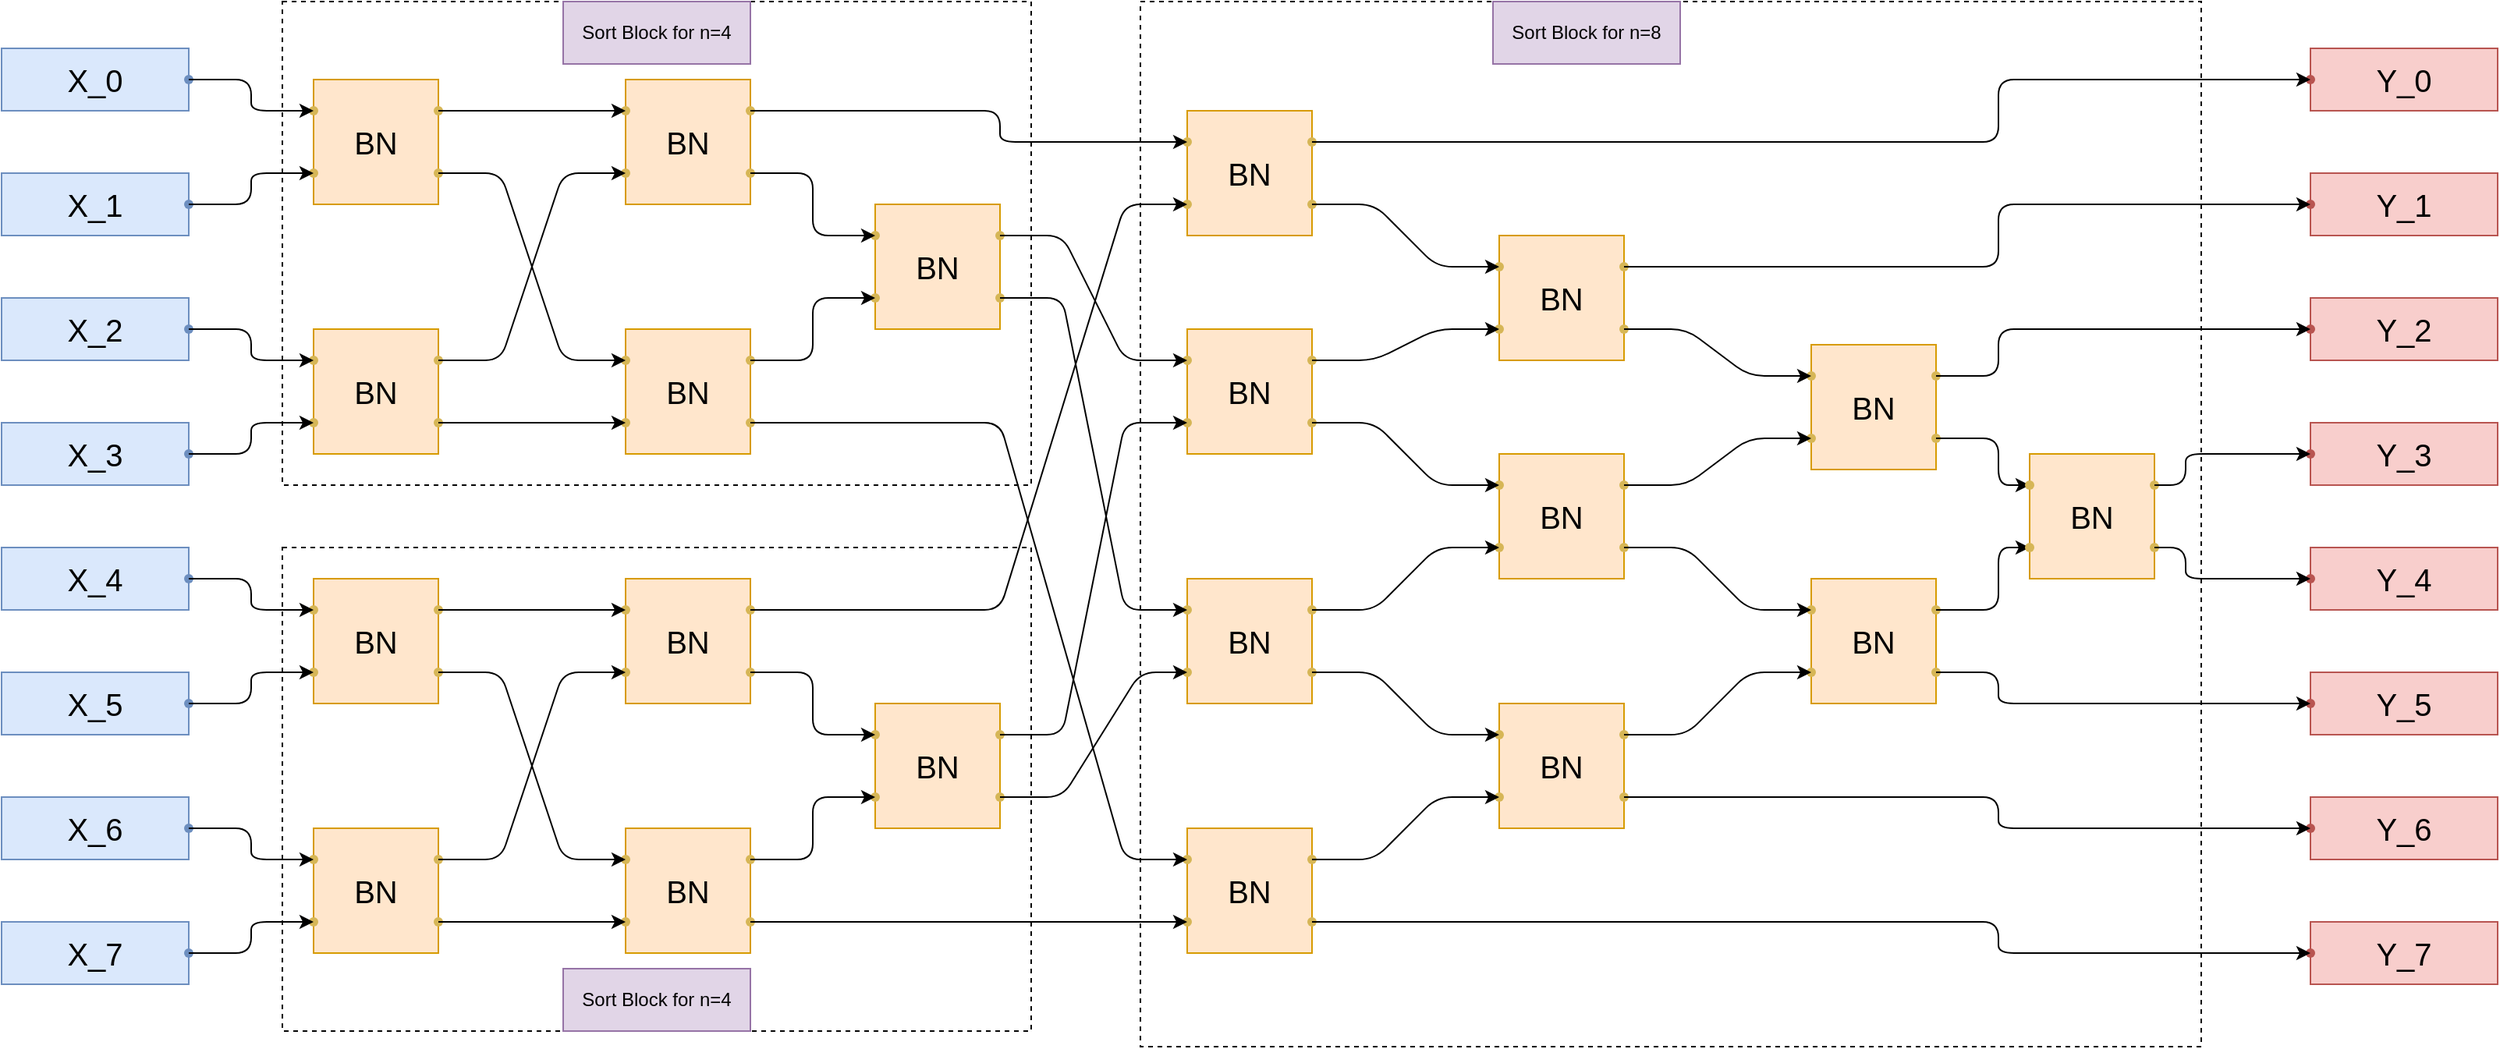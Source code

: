 <mxfile>
    <diagram id="CRfchKrHQma1XfHpWbwd" name="Page-1">
        <mxGraphModel dx="1284" dy="329" grid="1" gridSize="10" guides="1" tooltips="1" connect="1" arrows="1" fold="1" page="1" pageScale="1" pageWidth="850" pageHeight="1100" math="0" shadow="0">
            <root>
                <mxCell id="0"/>
                <mxCell id="1" parent="0"/>
                <mxCell id="258" value="" style="whiteSpace=wrap;html=1;dashed=1;" parent="1" vertex="1">
                    <mxGeometry x="140" y="400" width="480" height="310" as="geometry"/>
                </mxCell>
                <mxCell id="259" value="Sort Block for n=4" style="whiteSpace=wrap;html=1;fillColor=#e1d5e7;strokeColor=#9673a6;" parent="1" vertex="1">
                    <mxGeometry x="320" y="670" width="120" height="40" as="geometry"/>
                </mxCell>
                <mxCell id="254" value="" style="whiteSpace=wrap;html=1;dashed=1;" parent="1" vertex="1">
                    <mxGeometry x="690" y="50" width="680" height="670" as="geometry"/>
                </mxCell>
                <mxCell id="29" value="" style="group" parent="1" vertex="1" connectable="0">
                    <mxGeometry x="-40" y="80" width="130" height="40" as="geometry"/>
                </mxCell>
                <mxCell id="27" value="&lt;font style=&quot;font-size: 20px;&quot;&gt;X_0&lt;/font&gt;" style="whiteSpace=wrap;html=1;fillColor=#dae8fc;strokeColor=#6c8ebf;" parent="29" vertex="1">
                    <mxGeometry width="120" height="40" as="geometry"/>
                </mxCell>
                <mxCell id="28" value="" style="shape=waypoint;sketch=0;size=6;pointerEvents=1;points=[];fillColor=#dae8fc;resizable=0;rotatable=0;perimeter=centerPerimeter;snapToPoint=1;strokeColor=#6c8ebf;container=1;" parent="29" vertex="1">
                    <mxGeometry x="110" y="10" width="20" height="20" as="geometry"/>
                </mxCell>
                <mxCell id="256" value="" style="whiteSpace=wrap;html=1;dashed=1;" parent="1" vertex="1">
                    <mxGeometry x="140" y="50" width="480" height="310" as="geometry"/>
                </mxCell>
                <mxCell id="7" value="" style="group" parent="1" vertex="1" connectable="0">
                    <mxGeometry x="150" y="100" width="100" height="80" as="geometry"/>
                </mxCell>
                <mxCell id="2" value="&lt;font style=&quot;font-size: 20px;&quot;&gt;BN&lt;/font&gt;" style="whiteSpace=wrap;html=1;fillColor=#ffe6cc;strokeColor=#d79b00;" parent="7" vertex="1">
                    <mxGeometry x="10" width="80" height="80" as="geometry"/>
                </mxCell>
                <mxCell id="3" value="" style="shape=waypoint;sketch=0;size=6;pointerEvents=1;points=[];fillColor=#fff2cc;resizable=0;rotatable=0;perimeter=centerPerimeter;snapToPoint=1;strokeColor=#d6b656;" parent="7" vertex="1">
                    <mxGeometry y="10" width="20" height="20" as="geometry"/>
                </mxCell>
                <mxCell id="4" value="" style="shape=waypoint;sketch=0;size=6;pointerEvents=1;points=[];fillColor=#fff2cc;resizable=0;rotatable=0;perimeter=centerPerimeter;snapToPoint=1;strokeColor=#d6b656;" parent="7" vertex="1">
                    <mxGeometry y="50" width="20" height="20" as="geometry"/>
                </mxCell>
                <mxCell id="5" value="" style="shape=waypoint;sketch=0;size=6;pointerEvents=1;points=[];fillColor=#fff2cc;resizable=0;rotatable=0;perimeter=centerPerimeter;snapToPoint=1;strokeColor=#d6b656;" parent="7" vertex="1">
                    <mxGeometry x="80" y="50" width="20" height="20" as="geometry"/>
                </mxCell>
                <mxCell id="6" value="" style="shape=waypoint;sketch=0;size=6;pointerEvents=1;points=[];fillColor=#fff2cc;resizable=0;rotatable=0;perimeter=centerPerimeter;snapToPoint=1;strokeColor=#d6b656;" parent="7" vertex="1">
                    <mxGeometry x="80" y="10" width="20" height="20" as="geometry"/>
                </mxCell>
                <mxCell id="9" value="" style="group" parent="1" vertex="1" connectable="0">
                    <mxGeometry x="150" y="260" width="100" height="80" as="geometry"/>
                </mxCell>
                <mxCell id="10" value="&lt;font style=&quot;font-size: 20px;&quot;&gt;BN&lt;/font&gt;" style="whiteSpace=wrap;html=1;fillColor=#ffe6cc;strokeColor=#d79b00;" parent="9" vertex="1">
                    <mxGeometry x="10" width="80" height="80" as="geometry"/>
                </mxCell>
                <mxCell id="11" value="" style="shape=waypoint;sketch=0;size=6;pointerEvents=1;points=[];fillColor=#fff2cc;resizable=0;rotatable=0;perimeter=centerPerimeter;snapToPoint=1;strokeColor=#d6b656;" parent="9" vertex="1">
                    <mxGeometry y="10" width="20" height="20" as="geometry"/>
                </mxCell>
                <mxCell id="12" value="" style="shape=waypoint;sketch=0;size=6;pointerEvents=1;points=[];fillColor=#fff2cc;resizable=0;rotatable=0;perimeter=centerPerimeter;snapToPoint=1;strokeColor=#d6b656;" parent="9" vertex="1">
                    <mxGeometry y="50" width="20" height="20" as="geometry"/>
                </mxCell>
                <mxCell id="13" value="" style="shape=waypoint;sketch=0;size=6;pointerEvents=1;points=[];fillColor=#fff2cc;resizable=0;rotatable=0;perimeter=centerPerimeter;snapToPoint=1;strokeColor=#d6b656;" parent="9" vertex="1">
                    <mxGeometry x="80" y="50" width="20" height="20" as="geometry"/>
                </mxCell>
                <mxCell id="14" value="" style="shape=waypoint;sketch=0;size=6;pointerEvents=1;points=[];fillColor=#fff2cc;resizable=0;rotatable=0;perimeter=centerPerimeter;snapToPoint=1;strokeColor=#d6b656;" parent="9" vertex="1">
                    <mxGeometry x="80" y="10" width="20" height="20" as="geometry"/>
                </mxCell>
                <mxCell id="30" value="" style="group" parent="1" vertex="1" connectable="0">
                    <mxGeometry x="-40" y="160" width="130" height="40" as="geometry"/>
                </mxCell>
                <mxCell id="31" value="&lt;font style=&quot;font-size: 20px;&quot;&gt;X_1&lt;/font&gt;" style="whiteSpace=wrap;html=1;fillColor=#dae8fc;strokeColor=#6c8ebf;" parent="30" vertex="1">
                    <mxGeometry width="120" height="40" as="geometry"/>
                </mxCell>
                <mxCell id="32" value="" style="shape=waypoint;sketch=0;size=6;pointerEvents=1;points=[];fillColor=#dae8fc;resizable=0;rotatable=0;perimeter=centerPerimeter;snapToPoint=1;strokeColor=#6c8ebf;container=1;" parent="30" vertex="1">
                    <mxGeometry x="110" y="10" width="20" height="20" as="geometry"/>
                </mxCell>
                <mxCell id="33" value="" style="group" parent="1" vertex="1" connectable="0">
                    <mxGeometry x="-40" y="240" width="130" height="40" as="geometry"/>
                </mxCell>
                <mxCell id="34" value="&lt;font style=&quot;font-size: 20px;&quot;&gt;X_2&lt;/font&gt;" style="whiteSpace=wrap;html=1;fillColor=#dae8fc;strokeColor=#6c8ebf;" parent="33" vertex="1">
                    <mxGeometry width="120" height="40" as="geometry"/>
                </mxCell>
                <mxCell id="35" value="" style="shape=waypoint;sketch=0;size=6;pointerEvents=1;points=[];fillColor=#dae8fc;resizable=0;rotatable=0;perimeter=centerPerimeter;snapToPoint=1;strokeColor=#6c8ebf;container=1;" parent="33" vertex="1">
                    <mxGeometry x="110" y="10" width="20" height="20" as="geometry"/>
                </mxCell>
                <mxCell id="36" value="" style="group" parent="1" vertex="1" connectable="0">
                    <mxGeometry x="-40" y="320" width="130" height="40" as="geometry"/>
                </mxCell>
                <mxCell id="37" value="&lt;font style=&quot;font-size: 20px;&quot;&gt;X_3&lt;/font&gt;" style="whiteSpace=wrap;html=1;fillColor=#dae8fc;strokeColor=#6c8ebf;" parent="36" vertex="1">
                    <mxGeometry width="120" height="40" as="geometry"/>
                </mxCell>
                <mxCell id="38" value="" style="shape=waypoint;sketch=0;size=6;pointerEvents=1;points=[];fillColor=#dae8fc;resizable=0;rotatable=0;perimeter=centerPerimeter;snapToPoint=1;strokeColor=#6c8ebf;container=1;" parent="36" vertex="1">
                    <mxGeometry x="110" y="10" width="20" height="20" as="geometry"/>
                </mxCell>
                <mxCell id="57" value="" style="edgeStyle=none;html=1;" parent="1" source="35" target="11" edge="1">
                    <mxGeometry relative="1" as="geometry">
                        <Array as="points">
                            <mxPoint x="120" y="260"/>
                            <mxPoint x="120" y="280"/>
                        </Array>
                    </mxGeometry>
                </mxCell>
                <mxCell id="58" value="" style="edgeStyle=none;html=1;" parent="1" source="38" target="12" edge="1">
                    <mxGeometry relative="1" as="geometry">
                        <Array as="points">
                            <mxPoint x="120" y="340"/>
                            <mxPoint x="120" y="320"/>
                        </Array>
                    </mxGeometry>
                </mxCell>
                <mxCell id="59" value="" style="edgeStyle=none;html=1;" parent="1" source="32" target="4" edge="1">
                    <mxGeometry relative="1" as="geometry">
                        <Array as="points">
                            <mxPoint x="120" y="180"/>
                            <mxPoint x="120" y="160"/>
                        </Array>
                    </mxGeometry>
                </mxCell>
                <mxCell id="60" value="" style="edgeStyle=none;html=1;" parent="1" source="28" target="3" edge="1">
                    <mxGeometry relative="1" as="geometry">
                        <Array as="points">
                            <mxPoint x="120" y="100"/>
                            <mxPoint x="120" y="120"/>
                        </Array>
                    </mxGeometry>
                </mxCell>
                <mxCell id="61" value="" style="group" parent="1" vertex="1" connectable="0">
                    <mxGeometry x="350" y="100" width="100" height="80" as="geometry"/>
                </mxCell>
                <mxCell id="62" value="&lt;font style=&quot;font-size: 20px;&quot;&gt;BN&lt;/font&gt;" style="whiteSpace=wrap;html=1;fillColor=#ffe6cc;strokeColor=#d79b00;" parent="61" vertex="1">
                    <mxGeometry x="10" width="80" height="80" as="geometry"/>
                </mxCell>
                <mxCell id="63" value="" style="shape=waypoint;sketch=0;size=6;pointerEvents=1;points=[];fillColor=#fff2cc;resizable=0;rotatable=0;perimeter=centerPerimeter;snapToPoint=1;strokeColor=#d6b656;" parent="61" vertex="1">
                    <mxGeometry y="10" width="20" height="20" as="geometry"/>
                </mxCell>
                <mxCell id="64" value="" style="shape=waypoint;sketch=0;size=6;pointerEvents=1;points=[];fillColor=#fff2cc;resizable=0;rotatable=0;perimeter=centerPerimeter;snapToPoint=1;strokeColor=#d6b656;" parent="61" vertex="1">
                    <mxGeometry y="50" width="20" height="20" as="geometry"/>
                </mxCell>
                <mxCell id="65" value="" style="shape=waypoint;sketch=0;size=6;pointerEvents=1;points=[];fillColor=#fff2cc;resizable=0;rotatable=0;perimeter=centerPerimeter;snapToPoint=1;strokeColor=#d6b656;" parent="61" vertex="1">
                    <mxGeometry x="80" y="50" width="20" height="20" as="geometry"/>
                </mxCell>
                <mxCell id="66" value="" style="shape=waypoint;sketch=0;size=6;pointerEvents=1;points=[];fillColor=#fff2cc;resizable=0;rotatable=0;perimeter=centerPerimeter;snapToPoint=1;strokeColor=#d6b656;" parent="61" vertex="1">
                    <mxGeometry x="80" y="10" width="20" height="20" as="geometry"/>
                </mxCell>
                <mxCell id="67" value="" style="group" parent="1" vertex="1" connectable="0">
                    <mxGeometry x="350" y="260" width="100" height="80" as="geometry"/>
                </mxCell>
                <mxCell id="68" value="&lt;font style=&quot;font-size: 20px;&quot;&gt;BN&lt;/font&gt;" style="whiteSpace=wrap;html=1;fillColor=#ffe6cc;strokeColor=#d79b00;" parent="67" vertex="1">
                    <mxGeometry x="10" width="80" height="80" as="geometry"/>
                </mxCell>
                <mxCell id="69" value="" style="shape=waypoint;sketch=0;size=6;pointerEvents=1;points=[];fillColor=#fff2cc;resizable=0;rotatable=0;perimeter=centerPerimeter;snapToPoint=1;strokeColor=#d6b656;" parent="67" vertex="1">
                    <mxGeometry y="10" width="20" height="20" as="geometry"/>
                </mxCell>
                <mxCell id="70" value="" style="shape=waypoint;sketch=0;size=6;pointerEvents=1;points=[];fillColor=#fff2cc;resizable=0;rotatable=0;perimeter=centerPerimeter;snapToPoint=1;strokeColor=#d6b656;" parent="67" vertex="1">
                    <mxGeometry y="50" width="20" height="20" as="geometry"/>
                </mxCell>
                <mxCell id="71" value="" style="shape=waypoint;sketch=0;size=6;pointerEvents=1;points=[];fillColor=#fff2cc;resizable=0;rotatable=0;perimeter=centerPerimeter;snapToPoint=1;strokeColor=#d6b656;" parent="67" vertex="1">
                    <mxGeometry x="80" y="50" width="20" height="20" as="geometry"/>
                </mxCell>
                <mxCell id="72" value="" style="shape=waypoint;sketch=0;size=6;pointerEvents=1;points=[];fillColor=#fff2cc;resizable=0;rotatable=0;perimeter=centerPerimeter;snapToPoint=1;strokeColor=#d6b656;" parent="67" vertex="1">
                    <mxGeometry x="80" y="10" width="20" height="20" as="geometry"/>
                </mxCell>
                <mxCell id="73" value="" style="edgeStyle=none;html=1;entryX=0.193;entryY=0.536;entryDx=0;entryDy=0;entryPerimeter=0;" parent="1" source="6" target="63" edge="1">
                    <mxGeometry relative="1" as="geometry"/>
                </mxCell>
                <mxCell id="74" value="" style="edgeStyle=none;html=1;entryX=0.364;entryY=0.307;entryDx=0;entryDy=0;entryPerimeter=0;" parent="1" source="5" target="69" edge="1">
                    <mxGeometry relative="1" as="geometry">
                        <Array as="points">
                            <mxPoint x="280" y="160"/>
                            <mxPoint x="320" y="280"/>
                        </Array>
                    </mxGeometry>
                </mxCell>
                <mxCell id="75" value="" style="edgeStyle=none;html=1;entryX=0.021;entryY=0.221;entryDx=0;entryDy=0;entryPerimeter=0;" parent="1" source="14" target="64" edge="1">
                    <mxGeometry relative="1" as="geometry">
                        <Array as="points">
                            <mxPoint x="280" y="280"/>
                            <mxPoint x="320" y="160"/>
                        </Array>
                    </mxGeometry>
                </mxCell>
                <mxCell id="76" value="" style="edgeStyle=none;html=1;" parent="1" source="13" target="70" edge="1">
                    <mxGeometry relative="1" as="geometry"/>
                </mxCell>
                <mxCell id="77" value="" style="group" parent="1" vertex="1" connectable="0">
                    <mxGeometry x="510" y="180" width="100" height="80" as="geometry"/>
                </mxCell>
                <mxCell id="78" value="&lt;font style=&quot;font-size: 20px;&quot;&gt;BN&lt;/font&gt;" style="whiteSpace=wrap;html=1;fillColor=#ffe6cc;strokeColor=#d79b00;" parent="77" vertex="1">
                    <mxGeometry x="10" width="80" height="80" as="geometry"/>
                </mxCell>
                <mxCell id="79" value="" style="shape=waypoint;sketch=0;size=6;pointerEvents=1;points=[];fillColor=#fff2cc;resizable=0;rotatable=0;perimeter=centerPerimeter;snapToPoint=1;strokeColor=#d6b656;" parent="77" vertex="1">
                    <mxGeometry y="10" width="20" height="20" as="geometry"/>
                </mxCell>
                <mxCell id="80" value="" style="shape=waypoint;sketch=0;size=6;pointerEvents=1;points=[];fillColor=#fff2cc;resizable=0;rotatable=0;perimeter=centerPerimeter;snapToPoint=1;strokeColor=#d6b656;" parent="77" vertex="1">
                    <mxGeometry y="50" width="20" height="20" as="geometry"/>
                </mxCell>
                <mxCell id="81" value="" style="shape=waypoint;sketch=0;size=6;pointerEvents=1;points=[];fillColor=#fff2cc;resizable=0;rotatable=0;perimeter=centerPerimeter;snapToPoint=1;strokeColor=#d6b656;" parent="77" vertex="1">
                    <mxGeometry x="80" y="50" width="20" height="20" as="geometry"/>
                </mxCell>
                <mxCell id="82" value="" style="shape=waypoint;sketch=0;size=6;pointerEvents=1;points=[];fillColor=#fff2cc;resizable=0;rotatable=0;perimeter=centerPerimeter;snapToPoint=1;strokeColor=#d6b656;" parent="77" vertex="1">
                    <mxGeometry x="80" y="10" width="20" height="20" as="geometry"/>
                </mxCell>
                <mxCell id="83" value="" style="edgeStyle=none;html=1;" parent="1" source="65" target="79" edge="1">
                    <mxGeometry relative="1" as="geometry">
                        <Array as="points">
                            <mxPoint x="480" y="160"/>
                            <mxPoint x="480" y="200"/>
                        </Array>
                    </mxGeometry>
                </mxCell>
                <mxCell id="84" value="" style="edgeStyle=none;html=1;" parent="1" source="72" target="80" edge="1">
                    <mxGeometry relative="1" as="geometry">
                        <Array as="points">
                            <mxPoint x="480" y="280"/>
                            <mxPoint x="480" y="240"/>
                        </Array>
                    </mxGeometry>
                </mxCell>
                <mxCell id="85" value="" style="group" parent="1" vertex="1" connectable="0">
                    <mxGeometry x="150" y="420" width="100" height="80" as="geometry"/>
                </mxCell>
                <mxCell id="86" value="&lt;font style=&quot;font-size: 20px;&quot;&gt;BN&lt;/font&gt;" style="whiteSpace=wrap;html=1;fillColor=#ffe6cc;strokeColor=#d79b00;" parent="85" vertex="1">
                    <mxGeometry x="10" width="80" height="80" as="geometry"/>
                </mxCell>
                <mxCell id="87" value="" style="shape=waypoint;sketch=0;size=6;pointerEvents=1;points=[];fillColor=#fff2cc;resizable=0;rotatable=0;perimeter=centerPerimeter;snapToPoint=1;strokeColor=#d6b656;" parent="85" vertex="1">
                    <mxGeometry y="10" width="20" height="20" as="geometry"/>
                </mxCell>
                <mxCell id="88" value="" style="shape=waypoint;sketch=0;size=6;pointerEvents=1;points=[];fillColor=#fff2cc;resizable=0;rotatable=0;perimeter=centerPerimeter;snapToPoint=1;strokeColor=#d6b656;" parent="85" vertex="1">
                    <mxGeometry y="50" width="20" height="20" as="geometry"/>
                </mxCell>
                <mxCell id="89" value="" style="shape=waypoint;sketch=0;size=6;pointerEvents=1;points=[];fillColor=#fff2cc;resizable=0;rotatable=0;perimeter=centerPerimeter;snapToPoint=1;strokeColor=#d6b656;" parent="85" vertex="1">
                    <mxGeometry x="80" y="50" width="20" height="20" as="geometry"/>
                </mxCell>
                <mxCell id="90" value="" style="shape=waypoint;sketch=0;size=6;pointerEvents=1;points=[];fillColor=#fff2cc;resizable=0;rotatable=0;perimeter=centerPerimeter;snapToPoint=1;strokeColor=#d6b656;" parent="85" vertex="1">
                    <mxGeometry x="80" y="10" width="20" height="20" as="geometry"/>
                </mxCell>
                <mxCell id="91" value="" style="group" parent="1" vertex="1" connectable="0">
                    <mxGeometry x="150" y="580" width="100" height="80" as="geometry"/>
                </mxCell>
                <mxCell id="92" value="&lt;font style=&quot;font-size: 20px;&quot;&gt;BN&lt;/font&gt;" style="whiteSpace=wrap;html=1;fillColor=#ffe6cc;strokeColor=#d79b00;" parent="91" vertex="1">
                    <mxGeometry x="10" width="80" height="80" as="geometry"/>
                </mxCell>
                <mxCell id="93" value="" style="shape=waypoint;sketch=0;size=6;pointerEvents=1;points=[];fillColor=#fff2cc;resizable=0;rotatable=0;perimeter=centerPerimeter;snapToPoint=1;strokeColor=#d6b656;" parent="91" vertex="1">
                    <mxGeometry y="10" width="20" height="20" as="geometry"/>
                </mxCell>
                <mxCell id="94" value="" style="shape=waypoint;sketch=0;size=6;pointerEvents=1;points=[];fillColor=#fff2cc;resizable=0;rotatable=0;perimeter=centerPerimeter;snapToPoint=1;strokeColor=#d6b656;" parent="91" vertex="1">
                    <mxGeometry y="50" width="20" height="20" as="geometry"/>
                </mxCell>
                <mxCell id="95" value="" style="shape=waypoint;sketch=0;size=6;pointerEvents=1;points=[];fillColor=#fff2cc;resizable=0;rotatable=0;perimeter=centerPerimeter;snapToPoint=1;strokeColor=#d6b656;" parent="91" vertex="1">
                    <mxGeometry x="80" y="50" width="20" height="20" as="geometry"/>
                </mxCell>
                <mxCell id="96" value="" style="shape=waypoint;sketch=0;size=6;pointerEvents=1;points=[];fillColor=#fff2cc;resizable=0;rotatable=0;perimeter=centerPerimeter;snapToPoint=1;strokeColor=#d6b656;" parent="91" vertex="1">
                    <mxGeometry x="80" y="10" width="20" height="20" as="geometry"/>
                </mxCell>
                <mxCell id="97" value="" style="group" parent="1" vertex="1" connectable="0">
                    <mxGeometry x="-40" y="400" width="130" height="40" as="geometry"/>
                </mxCell>
                <mxCell id="98" value="&lt;font style=&quot;font-size: 20px;&quot;&gt;X_4&lt;/font&gt;" style="whiteSpace=wrap;html=1;fillColor=#dae8fc;strokeColor=#6c8ebf;" parent="97" vertex="1">
                    <mxGeometry width="120" height="40" as="geometry"/>
                </mxCell>
                <mxCell id="99" value="" style="shape=waypoint;sketch=0;size=6;pointerEvents=1;points=[];fillColor=#dae8fc;resizable=0;rotatable=0;perimeter=centerPerimeter;snapToPoint=1;strokeColor=#6c8ebf;container=1;" parent="97" vertex="1">
                    <mxGeometry x="110" y="10" width="20" height="20" as="geometry"/>
                </mxCell>
                <mxCell id="100" value="" style="group" parent="1" vertex="1" connectable="0">
                    <mxGeometry x="-40" y="480" width="130" height="40" as="geometry"/>
                </mxCell>
                <mxCell id="101" value="&lt;font style=&quot;font-size: 20px;&quot;&gt;X_5&lt;/font&gt;" style="whiteSpace=wrap;html=1;fillColor=#dae8fc;strokeColor=#6c8ebf;" parent="100" vertex="1">
                    <mxGeometry width="120" height="40" as="geometry"/>
                </mxCell>
                <mxCell id="102" value="" style="shape=waypoint;sketch=0;size=6;pointerEvents=1;points=[];fillColor=#dae8fc;resizable=0;rotatable=0;perimeter=centerPerimeter;snapToPoint=1;strokeColor=#6c8ebf;container=1;" parent="100" vertex="1">
                    <mxGeometry x="110" y="10" width="20" height="20" as="geometry"/>
                </mxCell>
                <mxCell id="103" value="" style="group" parent="1" vertex="1" connectable="0">
                    <mxGeometry x="-40" y="560" width="130" height="40" as="geometry"/>
                </mxCell>
                <mxCell id="104" value="&lt;font style=&quot;font-size: 20px;&quot;&gt;X_6&lt;/font&gt;" style="whiteSpace=wrap;html=1;fillColor=#dae8fc;strokeColor=#6c8ebf;" parent="103" vertex="1">
                    <mxGeometry width="120" height="40" as="geometry"/>
                </mxCell>
                <mxCell id="105" value="" style="shape=waypoint;sketch=0;size=6;pointerEvents=1;points=[];fillColor=#dae8fc;resizable=0;rotatable=0;perimeter=centerPerimeter;snapToPoint=1;strokeColor=#6c8ebf;container=1;" parent="103" vertex="1">
                    <mxGeometry x="110" y="10" width="20" height="20" as="geometry"/>
                </mxCell>
                <mxCell id="106" value="" style="group" parent="1" vertex="1" connectable="0">
                    <mxGeometry x="-40" y="640" width="130" height="40" as="geometry"/>
                </mxCell>
                <mxCell id="107" value="&lt;font style=&quot;font-size: 20px;&quot;&gt;X_7&lt;/font&gt;" style="whiteSpace=wrap;html=1;fillColor=#dae8fc;strokeColor=#6c8ebf;" parent="106" vertex="1">
                    <mxGeometry width="120" height="40" as="geometry"/>
                </mxCell>
                <mxCell id="108" value="" style="shape=waypoint;sketch=0;size=6;pointerEvents=1;points=[];fillColor=#dae8fc;resizable=0;rotatable=0;perimeter=centerPerimeter;snapToPoint=1;strokeColor=#6c8ebf;container=1;" parent="106" vertex="1">
                    <mxGeometry x="110" y="10" width="20" height="20" as="geometry"/>
                </mxCell>
                <mxCell id="109" value="" style="edgeStyle=none;html=1;" parent="1" source="105" target="93" edge="1">
                    <mxGeometry relative="1" as="geometry">
                        <Array as="points">
                            <mxPoint x="120" y="580"/>
                            <mxPoint x="120" y="600"/>
                        </Array>
                    </mxGeometry>
                </mxCell>
                <mxCell id="110" value="" style="edgeStyle=none;html=1;" parent="1" source="108" target="94" edge="1">
                    <mxGeometry relative="1" as="geometry">
                        <Array as="points">
                            <mxPoint x="120" y="660"/>
                            <mxPoint x="120" y="640"/>
                        </Array>
                    </mxGeometry>
                </mxCell>
                <mxCell id="111" value="" style="edgeStyle=none;html=1;" parent="1" source="102" target="88" edge="1">
                    <mxGeometry relative="1" as="geometry">
                        <Array as="points">
                            <mxPoint x="120" y="500"/>
                            <mxPoint x="120" y="480"/>
                        </Array>
                    </mxGeometry>
                </mxCell>
                <mxCell id="112" value="" style="edgeStyle=none;html=1;" parent="1" source="99" target="87" edge="1">
                    <mxGeometry relative="1" as="geometry">
                        <Array as="points">
                            <mxPoint x="120" y="420"/>
                            <mxPoint x="120" y="440"/>
                        </Array>
                    </mxGeometry>
                </mxCell>
                <mxCell id="113" value="" style="group" parent="1" vertex="1" connectable="0">
                    <mxGeometry x="350" y="420" width="100" height="80" as="geometry"/>
                </mxCell>
                <mxCell id="114" value="&lt;font style=&quot;font-size: 20px;&quot;&gt;BN&lt;/font&gt;" style="whiteSpace=wrap;html=1;fillColor=#ffe6cc;strokeColor=#d79b00;" parent="113" vertex="1">
                    <mxGeometry x="10" width="80" height="80" as="geometry"/>
                </mxCell>
                <mxCell id="115" value="" style="shape=waypoint;sketch=0;size=6;pointerEvents=1;points=[];fillColor=#fff2cc;resizable=0;rotatable=0;perimeter=centerPerimeter;snapToPoint=1;strokeColor=#d6b656;" parent="113" vertex="1">
                    <mxGeometry y="10" width="20" height="20" as="geometry"/>
                </mxCell>
                <mxCell id="116" value="" style="shape=waypoint;sketch=0;size=6;pointerEvents=1;points=[];fillColor=#fff2cc;resizable=0;rotatable=0;perimeter=centerPerimeter;snapToPoint=1;strokeColor=#d6b656;" parent="113" vertex="1">
                    <mxGeometry y="50" width="20" height="20" as="geometry"/>
                </mxCell>
                <mxCell id="117" value="" style="shape=waypoint;sketch=0;size=6;pointerEvents=1;points=[];fillColor=#fff2cc;resizable=0;rotatable=0;perimeter=centerPerimeter;snapToPoint=1;strokeColor=#d6b656;" parent="113" vertex="1">
                    <mxGeometry x="80" y="50" width="20" height="20" as="geometry"/>
                </mxCell>
                <mxCell id="118" value="" style="shape=waypoint;sketch=0;size=6;pointerEvents=1;points=[];fillColor=#fff2cc;resizable=0;rotatable=0;perimeter=centerPerimeter;snapToPoint=1;strokeColor=#d6b656;" parent="113" vertex="1">
                    <mxGeometry x="80" y="10" width="20" height="20" as="geometry"/>
                </mxCell>
                <mxCell id="119" value="" style="group" parent="1" vertex="1" connectable="0">
                    <mxGeometry x="350" y="580" width="100" height="80" as="geometry"/>
                </mxCell>
                <mxCell id="120" value="&lt;font style=&quot;font-size: 20px;&quot;&gt;BN&lt;/font&gt;" style="whiteSpace=wrap;html=1;fillColor=#ffe6cc;strokeColor=#d79b00;" parent="119" vertex="1">
                    <mxGeometry x="10" width="80" height="80" as="geometry"/>
                </mxCell>
                <mxCell id="121" value="" style="shape=waypoint;sketch=0;size=6;pointerEvents=1;points=[];fillColor=#fff2cc;resizable=0;rotatable=0;perimeter=centerPerimeter;snapToPoint=1;strokeColor=#d6b656;" parent="119" vertex="1">
                    <mxGeometry y="10" width="20" height="20" as="geometry"/>
                </mxCell>
                <mxCell id="122" value="" style="shape=waypoint;sketch=0;size=6;pointerEvents=1;points=[];fillColor=#fff2cc;resizable=0;rotatable=0;perimeter=centerPerimeter;snapToPoint=1;strokeColor=#d6b656;" parent="119" vertex="1">
                    <mxGeometry y="50" width="20" height="20" as="geometry"/>
                </mxCell>
                <mxCell id="123" value="" style="shape=waypoint;sketch=0;size=6;pointerEvents=1;points=[];fillColor=#fff2cc;resizable=0;rotatable=0;perimeter=centerPerimeter;snapToPoint=1;strokeColor=#d6b656;" parent="119" vertex="1">
                    <mxGeometry x="80" y="50" width="20" height="20" as="geometry"/>
                </mxCell>
                <mxCell id="124" value="" style="shape=waypoint;sketch=0;size=6;pointerEvents=1;points=[];fillColor=#fff2cc;resizable=0;rotatable=0;perimeter=centerPerimeter;snapToPoint=1;strokeColor=#d6b656;" parent="119" vertex="1">
                    <mxGeometry x="80" y="10" width="20" height="20" as="geometry"/>
                </mxCell>
                <mxCell id="125" value="" style="edgeStyle=none;html=1;entryX=0.193;entryY=0.536;entryDx=0;entryDy=0;entryPerimeter=0;" parent="1" source="90" target="115" edge="1">
                    <mxGeometry relative="1" as="geometry"/>
                </mxCell>
                <mxCell id="126" value="" style="edgeStyle=none;html=1;entryX=0.364;entryY=0.307;entryDx=0;entryDy=0;entryPerimeter=0;" parent="1" source="89" target="121" edge="1">
                    <mxGeometry relative="1" as="geometry">
                        <Array as="points">
                            <mxPoint x="280" y="480"/>
                            <mxPoint x="320" y="600"/>
                        </Array>
                    </mxGeometry>
                </mxCell>
                <mxCell id="127" value="" style="edgeStyle=none;html=1;entryX=0.021;entryY=0.221;entryDx=0;entryDy=0;entryPerimeter=0;" parent="1" source="96" target="116" edge="1">
                    <mxGeometry relative="1" as="geometry">
                        <Array as="points">
                            <mxPoint x="280" y="600"/>
                            <mxPoint x="320" y="480"/>
                        </Array>
                    </mxGeometry>
                </mxCell>
                <mxCell id="128" value="" style="edgeStyle=none;html=1;" parent="1" source="95" target="122" edge="1">
                    <mxGeometry relative="1" as="geometry"/>
                </mxCell>
                <mxCell id="129" value="" style="group" parent="1" vertex="1" connectable="0">
                    <mxGeometry x="510" y="500" width="100" height="80" as="geometry"/>
                </mxCell>
                <mxCell id="130" value="&lt;font style=&quot;font-size: 20px;&quot;&gt;BN&lt;/font&gt;" style="whiteSpace=wrap;html=1;fillColor=#ffe6cc;strokeColor=#d79b00;" parent="129" vertex="1">
                    <mxGeometry x="10" width="80" height="80" as="geometry"/>
                </mxCell>
                <mxCell id="131" value="" style="shape=waypoint;sketch=0;size=6;pointerEvents=1;points=[];fillColor=#fff2cc;resizable=0;rotatable=0;perimeter=centerPerimeter;snapToPoint=1;strokeColor=#d6b656;" parent="129" vertex="1">
                    <mxGeometry y="10" width="20" height="20" as="geometry"/>
                </mxCell>
                <mxCell id="132" value="" style="shape=waypoint;sketch=0;size=6;pointerEvents=1;points=[];fillColor=#fff2cc;resizable=0;rotatable=0;perimeter=centerPerimeter;snapToPoint=1;strokeColor=#d6b656;" parent="129" vertex="1">
                    <mxGeometry y="50" width="20" height="20" as="geometry"/>
                </mxCell>
                <mxCell id="133" value="" style="shape=waypoint;sketch=0;size=6;pointerEvents=1;points=[];fillColor=#fff2cc;resizable=0;rotatable=0;perimeter=centerPerimeter;snapToPoint=1;strokeColor=#d6b656;" parent="129" vertex="1">
                    <mxGeometry x="80" y="50" width="20" height="20" as="geometry"/>
                </mxCell>
                <mxCell id="134" value="" style="shape=waypoint;sketch=0;size=6;pointerEvents=1;points=[];fillColor=#fff2cc;resizable=0;rotatable=0;perimeter=centerPerimeter;snapToPoint=1;strokeColor=#d6b656;" parent="129" vertex="1">
                    <mxGeometry x="80" y="10" width="20" height="20" as="geometry"/>
                </mxCell>
                <mxCell id="135" value="" style="edgeStyle=none;html=1;" parent="1" source="117" target="131" edge="1">
                    <mxGeometry relative="1" as="geometry">
                        <Array as="points">
                            <mxPoint x="480" y="480"/>
                            <mxPoint x="480" y="520"/>
                        </Array>
                    </mxGeometry>
                </mxCell>
                <mxCell id="136" value="" style="edgeStyle=none;html=1;" parent="1" source="124" target="132" edge="1">
                    <mxGeometry relative="1" as="geometry">
                        <Array as="points">
                            <mxPoint x="480" y="600"/>
                            <mxPoint x="480" y="560"/>
                        </Array>
                    </mxGeometry>
                </mxCell>
                <mxCell id="138" value="" style="group" parent="1" vertex="1" connectable="0">
                    <mxGeometry x="710" y="120" width="100" height="80" as="geometry"/>
                </mxCell>
                <mxCell id="139" value="&lt;font style=&quot;font-size: 20px;&quot;&gt;BN&lt;/font&gt;" style="whiteSpace=wrap;html=1;fillColor=#ffe6cc;strokeColor=#d79b00;" parent="138" vertex="1">
                    <mxGeometry x="10" width="80" height="80" as="geometry"/>
                </mxCell>
                <mxCell id="140" value="" style="shape=waypoint;sketch=0;size=6;pointerEvents=1;points=[];fillColor=#fff2cc;resizable=0;rotatable=0;perimeter=centerPerimeter;snapToPoint=1;strokeColor=#d6b656;" parent="138" vertex="1">
                    <mxGeometry y="10" width="20" height="20" as="geometry"/>
                </mxCell>
                <mxCell id="141" value="" style="shape=waypoint;sketch=0;size=6;pointerEvents=1;points=[];fillColor=#fff2cc;resizable=0;rotatable=0;perimeter=centerPerimeter;snapToPoint=1;strokeColor=#d6b656;" parent="138" vertex="1">
                    <mxGeometry y="50" width="20" height="20" as="geometry"/>
                </mxCell>
                <mxCell id="142" value="" style="shape=waypoint;sketch=0;size=6;pointerEvents=1;points=[];fillColor=#fff2cc;resizable=0;rotatable=0;perimeter=centerPerimeter;snapToPoint=1;strokeColor=#d6b656;" parent="138" vertex="1">
                    <mxGeometry x="80" y="50" width="20" height="20" as="geometry"/>
                </mxCell>
                <mxCell id="143" value="" style="shape=waypoint;sketch=0;size=6;pointerEvents=1;points=[];fillColor=#fff2cc;resizable=0;rotatable=0;perimeter=centerPerimeter;snapToPoint=1;strokeColor=#d6b656;" parent="138" vertex="1">
                    <mxGeometry x="80" y="10" width="20" height="20" as="geometry"/>
                </mxCell>
                <mxCell id="144" value="" style="group" parent="1" vertex="1" connectable="0">
                    <mxGeometry x="710" y="260" width="100" height="80" as="geometry"/>
                </mxCell>
                <mxCell id="145" value="&lt;font style=&quot;font-size: 20px;&quot;&gt;BN&lt;/font&gt;" style="whiteSpace=wrap;html=1;fillColor=#ffe6cc;strokeColor=#d79b00;" parent="144" vertex="1">
                    <mxGeometry x="10" width="80" height="80" as="geometry"/>
                </mxCell>
                <mxCell id="146" value="" style="shape=waypoint;sketch=0;size=6;pointerEvents=1;points=[];fillColor=#fff2cc;resizable=0;rotatable=0;perimeter=centerPerimeter;snapToPoint=1;strokeColor=#d6b656;" parent="144" vertex="1">
                    <mxGeometry y="10" width="20" height="20" as="geometry"/>
                </mxCell>
                <mxCell id="147" value="" style="shape=waypoint;sketch=0;size=6;pointerEvents=1;points=[];fillColor=#fff2cc;resizable=0;rotatable=0;perimeter=centerPerimeter;snapToPoint=1;strokeColor=#d6b656;" parent="144" vertex="1">
                    <mxGeometry y="50" width="20" height="20" as="geometry"/>
                </mxCell>
                <mxCell id="148" value="" style="shape=waypoint;sketch=0;size=6;pointerEvents=1;points=[];fillColor=#fff2cc;resizable=0;rotatable=0;perimeter=centerPerimeter;snapToPoint=1;strokeColor=#d6b656;" parent="144" vertex="1">
                    <mxGeometry x="80" y="50" width="20" height="20" as="geometry"/>
                </mxCell>
                <mxCell id="149" value="" style="shape=waypoint;sketch=0;size=6;pointerEvents=1;points=[];fillColor=#fff2cc;resizable=0;rotatable=0;perimeter=centerPerimeter;snapToPoint=1;strokeColor=#d6b656;" parent="144" vertex="1">
                    <mxGeometry x="80" y="10" width="20" height="20" as="geometry"/>
                </mxCell>
                <mxCell id="150" value="" style="group" parent="1" vertex="1" connectable="0">
                    <mxGeometry x="710" y="420" width="100" height="80" as="geometry"/>
                </mxCell>
                <mxCell id="151" value="&lt;font style=&quot;font-size: 20px;&quot;&gt;BN&lt;/font&gt;" style="whiteSpace=wrap;html=1;fillColor=#ffe6cc;strokeColor=#d79b00;" parent="150" vertex="1">
                    <mxGeometry x="10" width="80" height="80" as="geometry"/>
                </mxCell>
                <mxCell id="152" value="" style="shape=waypoint;sketch=0;size=6;pointerEvents=1;points=[];fillColor=#fff2cc;resizable=0;rotatable=0;perimeter=centerPerimeter;snapToPoint=1;strokeColor=#d6b656;" parent="150" vertex="1">
                    <mxGeometry y="10" width="20" height="20" as="geometry"/>
                </mxCell>
                <mxCell id="153" value="" style="shape=waypoint;sketch=0;size=6;pointerEvents=1;points=[];fillColor=#fff2cc;resizable=0;rotatable=0;perimeter=centerPerimeter;snapToPoint=1;strokeColor=#d6b656;" parent="150" vertex="1">
                    <mxGeometry y="50" width="20" height="20" as="geometry"/>
                </mxCell>
                <mxCell id="154" value="" style="shape=waypoint;sketch=0;size=6;pointerEvents=1;points=[];fillColor=#fff2cc;resizable=0;rotatable=0;perimeter=centerPerimeter;snapToPoint=1;strokeColor=#d6b656;" parent="150" vertex="1">
                    <mxGeometry x="80" y="50" width="20" height="20" as="geometry"/>
                </mxCell>
                <mxCell id="155" value="" style="shape=waypoint;sketch=0;size=6;pointerEvents=1;points=[];fillColor=#fff2cc;resizable=0;rotatable=0;perimeter=centerPerimeter;snapToPoint=1;strokeColor=#d6b656;" parent="150" vertex="1">
                    <mxGeometry x="80" y="10" width="20" height="20" as="geometry"/>
                </mxCell>
                <mxCell id="156" value="" style="group" parent="1" vertex="1" connectable="0">
                    <mxGeometry x="710" y="580" width="100" height="80" as="geometry"/>
                </mxCell>
                <mxCell id="157" value="&lt;font style=&quot;font-size: 20px;&quot;&gt;BN&lt;/font&gt;" style="whiteSpace=wrap;html=1;fillColor=#ffe6cc;strokeColor=#d79b00;" parent="156" vertex="1">
                    <mxGeometry x="10" width="80" height="80" as="geometry"/>
                </mxCell>
                <mxCell id="158" value="" style="shape=waypoint;sketch=0;size=6;pointerEvents=1;points=[];fillColor=#fff2cc;resizable=0;rotatable=0;perimeter=centerPerimeter;snapToPoint=1;strokeColor=#d6b656;" parent="156" vertex="1">
                    <mxGeometry y="10" width="20" height="20" as="geometry"/>
                </mxCell>
                <mxCell id="159" value="" style="shape=waypoint;sketch=0;size=6;pointerEvents=1;points=[];fillColor=#fff2cc;resizable=0;rotatable=0;perimeter=centerPerimeter;snapToPoint=1;strokeColor=#d6b656;" parent="156" vertex="1">
                    <mxGeometry y="50" width="20" height="20" as="geometry"/>
                </mxCell>
                <mxCell id="160" value="" style="shape=waypoint;sketch=0;size=6;pointerEvents=1;points=[];fillColor=#fff2cc;resizable=0;rotatable=0;perimeter=centerPerimeter;snapToPoint=1;strokeColor=#d6b656;" parent="156" vertex="1">
                    <mxGeometry x="80" y="50" width="20" height="20" as="geometry"/>
                </mxCell>
                <mxCell id="161" value="" style="shape=waypoint;sketch=0;size=6;pointerEvents=1;points=[];fillColor=#fff2cc;resizable=0;rotatable=0;perimeter=centerPerimeter;snapToPoint=1;strokeColor=#d6b656;" parent="156" vertex="1">
                    <mxGeometry x="80" y="10" width="20" height="20" as="geometry"/>
                </mxCell>
                <mxCell id="163" value="" style="edgeStyle=none;html=1;" parent="1" source="123" target="159" edge="1">
                    <mxGeometry relative="1" as="geometry"/>
                </mxCell>
                <mxCell id="164" value="" style="edgeStyle=none;html=1;entryX=0.107;entryY=0.536;entryDx=0;entryDy=0;entryPerimeter=0;" parent="1" source="133" target="153" edge="1">
                    <mxGeometry relative="1" as="geometry">
                        <Array as="points">
                            <mxPoint x="640" y="560"/>
                            <mxPoint x="690" y="480"/>
                        </Array>
                    </mxGeometry>
                </mxCell>
                <mxCell id="166" value="" style="edgeStyle=none;html=1;entryX=0.042;entryY=0.258;entryDx=0;entryDy=0;entryPerimeter=0;" parent="1" source="71" target="158" edge="1">
                    <mxGeometry relative="1" as="geometry">
                        <mxPoint x="540" y="320" as="targetPoint"/>
                        <Array as="points">
                            <mxPoint x="600" y="320"/>
                            <mxPoint x="680" y="600"/>
                        </Array>
                    </mxGeometry>
                </mxCell>
                <mxCell id="167" value="" style="edgeStyle=none;html=1;entryX=0.333;entryY=0.633;entryDx=0;entryDy=0;entryPerimeter=0;" parent="1" source="134" target="147" edge="1">
                    <mxGeometry relative="1" as="geometry">
                        <mxPoint x="700" y="350" as="targetPoint"/>
                        <Array as="points">
                            <mxPoint x="640" y="520"/>
                            <mxPoint x="680" y="320"/>
                        </Array>
                    </mxGeometry>
                </mxCell>
                <mxCell id="169" value="" style="edgeStyle=none;html=1;entryX=0.208;entryY=0.3;entryDx=0;entryDy=0;entryPerimeter=0;" parent="1" source="118" target="141" edge="1">
                    <mxGeometry relative="1" as="geometry">
                        <mxPoint x="540" y="440" as="targetPoint"/>
                        <Array as="points">
                            <mxPoint x="600" y="440"/>
                            <mxPoint x="680" y="180"/>
                        </Array>
                    </mxGeometry>
                </mxCell>
                <mxCell id="171" value="" style="edgeStyle=none;html=1;entryX=0.292;entryY=0.383;entryDx=0;entryDy=0;entryPerimeter=0;" parent="1" source="66" target="140" edge="1">
                    <mxGeometry relative="1" as="geometry">
                        <mxPoint x="540" y="120" as="targetPoint"/>
                        <Array as="points">
                            <mxPoint x="600" y="120"/>
                            <mxPoint x="600" y="140"/>
                        </Array>
                    </mxGeometry>
                </mxCell>
                <mxCell id="172" value="" style="edgeStyle=none;html=1;entryX=0.375;entryY=0.217;entryDx=0;entryDy=0;entryPerimeter=0;" parent="1" source="82" target="146" edge="1">
                    <mxGeometry relative="1" as="geometry">
                        <Array as="points">
                            <mxPoint x="640" y="200"/>
                            <mxPoint x="680" y="280"/>
                        </Array>
                    </mxGeometry>
                </mxCell>
                <mxCell id="173" value="" style="edgeStyle=none;html=1;entryX=0;entryY=0.383;entryDx=0;entryDy=0;entryPerimeter=0;" parent="1" source="81" target="152" edge="1">
                    <mxGeometry relative="1" as="geometry">
                        <Array as="points">
                            <mxPoint x="640" y="240"/>
                            <mxPoint x="680" y="440"/>
                        </Array>
                    </mxGeometry>
                </mxCell>
                <mxCell id="174" value="" style="group" parent="1" vertex="1" connectable="0">
                    <mxGeometry x="910" y="200" width="100" height="80" as="geometry"/>
                </mxCell>
                <mxCell id="175" value="&lt;font style=&quot;font-size: 20px;&quot;&gt;BN&lt;/font&gt;" style="whiteSpace=wrap;html=1;fillColor=#ffe6cc;strokeColor=#d79b00;" parent="174" vertex="1">
                    <mxGeometry x="10" width="80" height="80" as="geometry"/>
                </mxCell>
                <mxCell id="176" value="" style="shape=waypoint;sketch=0;size=6;pointerEvents=1;points=[];fillColor=#fff2cc;resizable=0;rotatable=0;perimeter=centerPerimeter;snapToPoint=1;strokeColor=#d6b656;" parent="174" vertex="1">
                    <mxGeometry y="10" width="20" height="20" as="geometry"/>
                </mxCell>
                <mxCell id="177" value="" style="shape=waypoint;sketch=0;size=6;pointerEvents=1;points=[];fillColor=#fff2cc;resizable=0;rotatable=0;perimeter=centerPerimeter;snapToPoint=1;strokeColor=#d6b656;" parent="174" vertex="1">
                    <mxGeometry y="50" width="20" height="20" as="geometry"/>
                </mxCell>
                <mxCell id="178" value="" style="shape=waypoint;sketch=0;size=6;pointerEvents=1;points=[];fillColor=#fff2cc;resizable=0;rotatable=0;perimeter=centerPerimeter;snapToPoint=1;strokeColor=#d6b656;" parent="174" vertex="1">
                    <mxGeometry x="80" y="50" width="20" height="20" as="geometry"/>
                </mxCell>
                <mxCell id="179" value="" style="shape=waypoint;sketch=0;size=6;pointerEvents=1;points=[];fillColor=#fff2cc;resizable=0;rotatable=0;perimeter=centerPerimeter;snapToPoint=1;strokeColor=#d6b656;" parent="174" vertex="1">
                    <mxGeometry x="80" y="10" width="20" height="20" as="geometry"/>
                </mxCell>
                <mxCell id="180" value="" style="group" parent="1" vertex="1" connectable="0">
                    <mxGeometry x="910" y="340" width="100" height="80" as="geometry"/>
                </mxCell>
                <mxCell id="181" value="&lt;font style=&quot;font-size: 20px;&quot;&gt;BN&lt;/font&gt;" style="whiteSpace=wrap;html=1;fillColor=#ffe6cc;strokeColor=#d79b00;" parent="180" vertex="1">
                    <mxGeometry x="10" width="80" height="80" as="geometry"/>
                </mxCell>
                <mxCell id="182" value="" style="shape=waypoint;sketch=0;size=6;pointerEvents=1;points=[];fillColor=#fff2cc;resizable=0;rotatable=0;perimeter=centerPerimeter;snapToPoint=1;strokeColor=#d6b656;" parent="180" vertex="1">
                    <mxGeometry y="10" width="20" height="20" as="geometry"/>
                </mxCell>
                <mxCell id="183" value="" style="shape=waypoint;sketch=0;size=6;pointerEvents=1;points=[];fillColor=#fff2cc;resizable=0;rotatable=0;perimeter=centerPerimeter;snapToPoint=1;strokeColor=#d6b656;" parent="180" vertex="1">
                    <mxGeometry y="50" width="20" height="20" as="geometry"/>
                </mxCell>
                <mxCell id="184" value="" style="shape=waypoint;sketch=0;size=6;pointerEvents=1;points=[];fillColor=#fff2cc;resizable=0;rotatable=0;perimeter=centerPerimeter;snapToPoint=1;strokeColor=#d6b656;" parent="180" vertex="1">
                    <mxGeometry x="80" y="50" width="20" height="20" as="geometry"/>
                </mxCell>
                <mxCell id="185" value="" style="shape=waypoint;sketch=0;size=6;pointerEvents=1;points=[];fillColor=#fff2cc;resizable=0;rotatable=0;perimeter=centerPerimeter;snapToPoint=1;strokeColor=#d6b656;" parent="180" vertex="1">
                    <mxGeometry x="80" y="10" width="20" height="20" as="geometry"/>
                </mxCell>
                <mxCell id="186" value="" style="group" parent="1" vertex="1" connectable="0">
                    <mxGeometry x="910" y="500" width="100" height="80" as="geometry"/>
                </mxCell>
                <mxCell id="187" value="&lt;font style=&quot;font-size: 20px;&quot;&gt;BN&lt;/font&gt;" style="whiteSpace=wrap;html=1;fillColor=#ffe6cc;strokeColor=#d79b00;" parent="186" vertex="1">
                    <mxGeometry x="10" width="80" height="80" as="geometry"/>
                </mxCell>
                <mxCell id="188" value="" style="shape=waypoint;sketch=0;size=6;pointerEvents=1;points=[];fillColor=#fff2cc;resizable=0;rotatable=0;perimeter=centerPerimeter;snapToPoint=1;strokeColor=#d6b656;" parent="186" vertex="1">
                    <mxGeometry y="10" width="20" height="20" as="geometry"/>
                </mxCell>
                <mxCell id="189" value="" style="shape=waypoint;sketch=0;size=6;pointerEvents=1;points=[];fillColor=#fff2cc;resizable=0;rotatable=0;perimeter=centerPerimeter;snapToPoint=1;strokeColor=#d6b656;" parent="186" vertex="1">
                    <mxGeometry y="50" width="20" height="20" as="geometry"/>
                </mxCell>
                <mxCell id="190" value="" style="shape=waypoint;sketch=0;size=6;pointerEvents=1;points=[];fillColor=#fff2cc;resizable=0;rotatable=0;perimeter=centerPerimeter;snapToPoint=1;strokeColor=#d6b656;" parent="186" vertex="1">
                    <mxGeometry x="80" y="50" width="20" height="20" as="geometry"/>
                </mxCell>
                <mxCell id="191" value="" style="shape=waypoint;sketch=0;size=6;pointerEvents=1;points=[];fillColor=#fff2cc;resizable=0;rotatable=0;perimeter=centerPerimeter;snapToPoint=1;strokeColor=#d6b656;" parent="186" vertex="1">
                    <mxGeometry x="80" y="10" width="20" height="20" as="geometry"/>
                </mxCell>
                <mxCell id="192" value="" style="edgeStyle=none;html=1;" parent="1" source="142" target="176" edge="1">
                    <mxGeometry relative="1" as="geometry">
                        <Array as="points">
                            <mxPoint x="840" y="180"/>
                            <mxPoint x="880" y="220"/>
                        </Array>
                    </mxGeometry>
                </mxCell>
                <mxCell id="193" value="" style="edgeStyle=none;html=1;" parent="1" source="149" target="177" edge="1">
                    <mxGeometry relative="1" as="geometry">
                        <Array as="points">
                            <mxPoint x="840" y="280"/>
                            <mxPoint x="880" y="260"/>
                        </Array>
                    </mxGeometry>
                </mxCell>
                <mxCell id="195" value="" style="edgeStyle=none;html=1;entryX=0.079;entryY=0.279;entryDx=0;entryDy=0;entryPerimeter=0;" parent="1" source="148" target="182" edge="1">
                    <mxGeometry relative="1" as="geometry">
                        <mxPoint x="900" y="320" as="targetPoint"/>
                        <Array as="points">
                            <mxPoint x="840" y="320"/>
                            <mxPoint x="880" y="360"/>
                        </Array>
                    </mxGeometry>
                </mxCell>
                <mxCell id="196" value="" style="edgeStyle=none;html=1;" parent="1" source="155" target="183" edge="1">
                    <mxGeometry relative="1" as="geometry">
                        <Array as="points">
                            <mxPoint x="840" y="440"/>
                            <mxPoint x="880" y="400"/>
                        </Array>
                    </mxGeometry>
                </mxCell>
                <mxCell id="197" value="" style="edgeStyle=none;html=1;" parent="1" source="154" target="188" edge="1">
                    <mxGeometry relative="1" as="geometry">
                        <Array as="points">
                            <mxPoint x="840" y="480"/>
                            <mxPoint x="880" y="520"/>
                        </Array>
                    </mxGeometry>
                </mxCell>
                <mxCell id="198" value="" style="edgeStyle=none;html=1;" parent="1" source="161" target="189" edge="1">
                    <mxGeometry relative="1" as="geometry">
                        <Array as="points">
                            <mxPoint x="840" y="600"/>
                            <mxPoint x="880" y="560"/>
                        </Array>
                    </mxGeometry>
                </mxCell>
                <mxCell id="199" value="" style="group" parent="1" vertex="1" connectable="0">
                    <mxGeometry x="1110" y="420" width="100" height="80" as="geometry"/>
                </mxCell>
                <mxCell id="200" value="&lt;font style=&quot;font-size: 20px;&quot;&gt;BN&lt;/font&gt;" style="whiteSpace=wrap;html=1;fillColor=#ffe6cc;strokeColor=#d79b00;" parent="199" vertex="1">
                    <mxGeometry x="10" width="80" height="80" as="geometry"/>
                </mxCell>
                <mxCell id="201" value="" style="shape=waypoint;sketch=0;size=6;pointerEvents=1;points=[];fillColor=#fff2cc;resizable=0;rotatable=0;perimeter=centerPerimeter;snapToPoint=1;strokeColor=#d6b656;" parent="199" vertex="1">
                    <mxGeometry y="10" width="20" height="20" as="geometry"/>
                </mxCell>
                <mxCell id="202" value="" style="shape=waypoint;sketch=0;size=6;pointerEvents=1;points=[];fillColor=#fff2cc;resizable=0;rotatable=0;perimeter=centerPerimeter;snapToPoint=1;strokeColor=#d6b656;" parent="199" vertex="1">
                    <mxGeometry y="50" width="20" height="20" as="geometry"/>
                </mxCell>
                <mxCell id="203" value="" style="shape=waypoint;sketch=0;size=6;pointerEvents=1;points=[];fillColor=#fff2cc;resizable=0;rotatable=0;perimeter=centerPerimeter;snapToPoint=1;strokeColor=#d6b656;" parent="199" vertex="1">
                    <mxGeometry x="80" y="50" width="20" height="20" as="geometry"/>
                </mxCell>
                <mxCell id="204" value="" style="shape=waypoint;sketch=0;size=6;pointerEvents=1;points=[];fillColor=#fff2cc;resizable=0;rotatable=0;perimeter=centerPerimeter;snapToPoint=1;strokeColor=#d6b656;" parent="199" vertex="1">
                    <mxGeometry x="80" y="10" width="20" height="20" as="geometry"/>
                </mxCell>
                <mxCell id="205" value="" style="group" parent="1" vertex="1" connectable="0">
                    <mxGeometry x="1110" y="270" width="100" height="80" as="geometry"/>
                </mxCell>
                <mxCell id="206" value="&lt;font style=&quot;font-size: 20px;&quot;&gt;BN&lt;/font&gt;" style="whiteSpace=wrap;html=1;fillColor=#ffe6cc;strokeColor=#d79b00;" parent="205" vertex="1">
                    <mxGeometry x="10" width="80" height="80" as="geometry"/>
                </mxCell>
                <mxCell id="207" value="" style="shape=waypoint;sketch=0;size=6;pointerEvents=1;points=[];fillColor=#fff2cc;resizable=0;rotatable=0;perimeter=centerPerimeter;snapToPoint=1;strokeColor=#d6b656;" parent="205" vertex="1">
                    <mxGeometry y="10" width="20" height="20" as="geometry"/>
                </mxCell>
                <mxCell id="208" value="" style="shape=waypoint;sketch=0;size=6;pointerEvents=1;points=[];fillColor=#fff2cc;resizable=0;rotatable=0;perimeter=centerPerimeter;snapToPoint=1;strokeColor=#d6b656;" parent="205" vertex="1">
                    <mxGeometry y="50" width="20" height="20" as="geometry"/>
                </mxCell>
                <mxCell id="209" value="" style="shape=waypoint;sketch=0;size=6;pointerEvents=1;points=[];fillColor=#fff2cc;resizable=0;rotatable=0;perimeter=centerPerimeter;snapToPoint=1;strokeColor=#d6b656;" parent="205" vertex="1">
                    <mxGeometry x="80" y="50" width="20" height="20" as="geometry"/>
                </mxCell>
                <mxCell id="210" value="" style="shape=waypoint;sketch=0;size=6;pointerEvents=1;points=[];fillColor=#fff2cc;resizable=0;rotatable=0;perimeter=centerPerimeter;snapToPoint=1;strokeColor=#d6b656;" parent="205" vertex="1">
                    <mxGeometry x="80" y="10" width="20" height="20" as="geometry"/>
                </mxCell>
                <mxCell id="211" value="" style="edgeStyle=none;html=1;" parent="1" source="178" target="207" edge="1">
                    <mxGeometry relative="1" as="geometry">
                        <Array as="points">
                            <mxPoint x="1040" y="260"/>
                            <mxPoint x="1080" y="290"/>
                        </Array>
                    </mxGeometry>
                </mxCell>
                <mxCell id="212" value="" style="edgeStyle=none;html=1;" parent="1" source="185" target="208" edge="1">
                    <mxGeometry relative="1" as="geometry">
                        <Array as="points">
                            <mxPoint x="1040" y="360"/>
                            <mxPoint x="1080" y="330"/>
                        </Array>
                    </mxGeometry>
                </mxCell>
                <mxCell id="213" value="" style="edgeStyle=none;html=1;" parent="1" source="184" target="201" edge="1">
                    <mxGeometry relative="1" as="geometry">
                        <Array as="points">
                            <mxPoint x="1040" y="400"/>
                            <mxPoint x="1080" y="440"/>
                        </Array>
                    </mxGeometry>
                </mxCell>
                <mxCell id="215" value="" style="edgeStyle=none;html=1;" parent="1" source="191" target="202" edge="1">
                    <mxGeometry relative="1" as="geometry">
                        <Array as="points">
                            <mxPoint x="1040" y="520"/>
                            <mxPoint x="1080" y="480"/>
                        </Array>
                    </mxGeometry>
                </mxCell>
                <mxCell id="220" value="" style="group" parent="1" vertex="1" connectable="0">
                    <mxGeometry x="1430" y="80" width="130" height="40" as="geometry"/>
                </mxCell>
                <mxCell id="218" value="&lt;span style=&quot;font-size: 20px;&quot;&gt;Y_0&lt;/span&gt;" style="whiteSpace=wrap;html=1;fillColor=#f8cecc;strokeColor=#b85450;" parent="220" vertex="1">
                    <mxGeometry x="10" width="120" height="40" as="geometry"/>
                </mxCell>
                <mxCell id="219" value="" style="shape=waypoint;sketch=0;size=6;pointerEvents=1;points=[];fillColor=#f8cecc;resizable=0;rotatable=0;perimeter=centerPerimeter;snapToPoint=1;strokeColor=#b85450;container=0;" parent="220" vertex="1">
                    <mxGeometry y="10" width="20" height="20" as="geometry"/>
                </mxCell>
                <mxCell id="221" value="" style="group" parent="1" vertex="1" connectable="0">
                    <mxGeometry x="1430" y="160" width="130" height="40" as="geometry"/>
                </mxCell>
                <mxCell id="222" value="&lt;span style=&quot;font-size: 20px;&quot;&gt;Y_1&lt;/span&gt;" style="whiteSpace=wrap;html=1;fillColor=#f8cecc;strokeColor=#b85450;" parent="221" vertex="1">
                    <mxGeometry x="10" width="120" height="40" as="geometry"/>
                </mxCell>
                <mxCell id="223" value="" style="shape=waypoint;sketch=0;size=6;pointerEvents=1;points=[];fillColor=#f8cecc;resizable=0;rotatable=0;perimeter=centerPerimeter;snapToPoint=1;strokeColor=#b85450;container=0;" parent="221" vertex="1">
                    <mxGeometry y="10" width="20" height="20" as="geometry"/>
                </mxCell>
                <mxCell id="225" value="" style="edgeStyle=none;html=1;entryX=0;entryY=0.633;entryDx=0;entryDy=0;entryPerimeter=0;" parent="1" source="143" target="219" edge="1">
                    <mxGeometry relative="1" as="geometry">
                        <mxPoint x="900" y="140" as="targetPoint"/>
                        <Array as="points">
                            <mxPoint x="1240" y="140"/>
                            <mxPoint x="1240" y="100"/>
                        </Array>
                    </mxGeometry>
                </mxCell>
                <mxCell id="227" value="" style="edgeStyle=none;html=1;entryX=0.114;entryY=0.707;entryDx=0;entryDy=0;entryPerimeter=0;" parent="1" source="179" target="223" edge="1">
                    <mxGeometry relative="1" as="geometry">
                        <mxPoint x="1100" y="220" as="targetPoint"/>
                        <Array as="points">
                            <mxPoint x="1240" y="220"/>
                            <mxPoint x="1240" y="180"/>
                        </Array>
                    </mxGeometry>
                </mxCell>
                <mxCell id="228" value="" style="group" parent="1" vertex="1" connectable="0">
                    <mxGeometry x="1430" y="240" width="130" height="40" as="geometry"/>
                </mxCell>
                <mxCell id="229" value="&lt;span style=&quot;font-size: 20px;&quot;&gt;Y_2&lt;/span&gt;" style="whiteSpace=wrap;html=1;fillColor=#f8cecc;strokeColor=#b85450;" parent="228" vertex="1">
                    <mxGeometry x="10" width="120" height="40" as="geometry"/>
                </mxCell>
                <mxCell id="230" value="" style="shape=waypoint;sketch=0;size=6;pointerEvents=1;points=[];fillColor=#f8cecc;resizable=0;rotatable=0;perimeter=centerPerimeter;snapToPoint=1;strokeColor=#b85450;container=0;" parent="228" vertex="1">
                    <mxGeometry y="10" width="20" height="20" as="geometry"/>
                </mxCell>
                <mxCell id="231" value="" style="edgeStyle=none;html=1;" parent="1" source="210" target="230" edge="1">
                    <mxGeometry relative="1" as="geometry">
                        <Array as="points">
                            <mxPoint x="1240" y="290"/>
                            <mxPoint x="1240" y="260"/>
                        </Array>
                    </mxGeometry>
                </mxCell>
                <mxCell id="232" value="" style="group" parent="1" vertex="1" connectable="0">
                    <mxGeometry x="1430" y="320" width="130" height="40" as="geometry"/>
                </mxCell>
                <mxCell id="233" value="&lt;span style=&quot;font-size: 20px;&quot;&gt;Y_3&lt;/span&gt;" style="whiteSpace=wrap;html=1;fillColor=#f8cecc;strokeColor=#b85450;" parent="232" vertex="1">
                    <mxGeometry x="10" width="120" height="40" as="geometry"/>
                </mxCell>
                <mxCell id="234" value="" style="shape=waypoint;sketch=0;size=6;pointerEvents=1;points=[];fillColor=#f8cecc;resizable=0;rotatable=0;perimeter=centerPerimeter;snapToPoint=1;strokeColor=#b85450;container=0;" parent="232" vertex="1">
                    <mxGeometry y="10" width="20" height="20" as="geometry"/>
                </mxCell>
                <mxCell id="235" value="" style="edgeStyle=none;html=1;entryX=0.3;entryY=0.55;entryDx=0;entryDy=0;entryPerimeter=0;" parent="1" source="209" target="262" edge="1">
                    <mxGeometry relative="1" as="geometry">
                        <Array as="points">
                            <mxPoint x="1240" y="330"/>
                            <mxPoint x="1240" y="360"/>
                        </Array>
                    </mxGeometry>
                </mxCell>
                <mxCell id="236" value="" style="group" parent="1" vertex="1" connectable="0">
                    <mxGeometry x="1430" y="400" width="130" height="40" as="geometry"/>
                </mxCell>
                <mxCell id="237" value="&lt;span style=&quot;font-size: 20px;&quot;&gt;Y_4&lt;/span&gt;" style="whiteSpace=wrap;html=1;fillColor=#f8cecc;strokeColor=#b85450;" parent="236" vertex="1">
                    <mxGeometry x="10" width="120" height="40" as="geometry"/>
                </mxCell>
                <mxCell id="238" value="" style="shape=waypoint;sketch=0;size=6;pointerEvents=1;points=[];fillColor=#f8cecc;resizable=0;rotatable=0;perimeter=centerPerimeter;snapToPoint=1;strokeColor=#b85450;container=0;" parent="236" vertex="1">
                    <mxGeometry y="10" width="20" height="20" as="geometry"/>
                </mxCell>
                <mxCell id="239" value="" style="edgeStyle=none;html=1;entryX=0.64;entryY=0.39;entryDx=0;entryDy=0;entryPerimeter=0;" parent="1" source="204" target="263" edge="1">
                    <mxGeometry relative="1" as="geometry">
                        <Array as="points">
                            <mxPoint x="1240" y="440"/>
                            <mxPoint x="1240" y="400"/>
                        </Array>
                    </mxGeometry>
                </mxCell>
                <mxCell id="240" value="" style="group" parent="1" vertex="1" connectable="0">
                    <mxGeometry x="1430" y="480" width="130" height="40" as="geometry"/>
                </mxCell>
                <mxCell id="241" value="&lt;span style=&quot;font-size: 20px;&quot;&gt;Y_5&lt;/span&gt;" style="whiteSpace=wrap;html=1;fillColor=#f8cecc;strokeColor=#b85450;" parent="240" vertex="1">
                    <mxGeometry x="10" width="120" height="40" as="geometry"/>
                </mxCell>
                <mxCell id="242" value="" style="shape=waypoint;sketch=0;size=6;pointerEvents=1;points=[];fillColor=#f8cecc;resizable=0;rotatable=0;perimeter=centerPerimeter;snapToPoint=1;strokeColor=#b85450;container=0;" parent="240" vertex="1">
                    <mxGeometry y="10" width="20" height="20" as="geometry"/>
                </mxCell>
                <mxCell id="243" value="" style="edgeStyle=none;html=1;" parent="1" source="203" target="242" edge="1">
                    <mxGeometry relative="1" as="geometry">
                        <Array as="points">
                            <mxPoint x="1240" y="480"/>
                            <mxPoint x="1240" y="500"/>
                        </Array>
                    </mxGeometry>
                </mxCell>
                <mxCell id="244" value="" style="group" parent="1" vertex="1" connectable="0">
                    <mxGeometry x="1430" y="560" width="130" height="40" as="geometry"/>
                </mxCell>
                <mxCell id="245" value="&lt;span style=&quot;font-size: 20px;&quot;&gt;Y_6&lt;/span&gt;" style="whiteSpace=wrap;html=1;fillColor=#f8cecc;strokeColor=#b85450;" parent="244" vertex="1">
                    <mxGeometry x="10" width="120" height="40" as="geometry"/>
                </mxCell>
                <mxCell id="246" value="" style="shape=waypoint;sketch=0;size=6;pointerEvents=1;points=[];fillColor=#f8cecc;resizable=0;rotatable=0;perimeter=centerPerimeter;snapToPoint=1;strokeColor=#b85450;container=0;" parent="244" vertex="1">
                    <mxGeometry y="10" width="20" height="20" as="geometry"/>
                </mxCell>
                <mxCell id="248" value="" style="edgeStyle=none;html=1;entryX=0.017;entryY=0.55;entryDx=0;entryDy=0;entryPerimeter=0;" parent="1" source="190" target="246" edge="1">
                    <mxGeometry relative="1" as="geometry">
                        <mxPoint x="1100" y="560" as="targetPoint"/>
                        <Array as="points">
                            <mxPoint x="1240" y="560"/>
                            <mxPoint x="1240" y="580"/>
                        </Array>
                    </mxGeometry>
                </mxCell>
                <mxCell id="249" value="" style="group" parent="1" vertex="1" connectable="0">
                    <mxGeometry x="1430" y="640" width="130" height="40" as="geometry"/>
                </mxCell>
                <mxCell id="250" value="&lt;span style=&quot;font-size: 20px;&quot;&gt;Y_7&lt;/span&gt;" style="whiteSpace=wrap;html=1;fillColor=#f8cecc;strokeColor=#b85450;" parent="249" vertex="1">
                    <mxGeometry x="10" width="120" height="40" as="geometry"/>
                </mxCell>
                <mxCell id="251" value="" style="shape=waypoint;sketch=0;size=6;pointerEvents=1;points=[];fillColor=#f8cecc;resizable=0;rotatable=0;perimeter=centerPerimeter;snapToPoint=1;strokeColor=#b85450;container=0;" parent="249" vertex="1">
                    <mxGeometry y="10" width="20" height="20" as="geometry"/>
                </mxCell>
                <mxCell id="253" value="" style="edgeStyle=none;html=1;entryX=0.15;entryY=0.717;entryDx=0;entryDy=0;entryPerimeter=0;" parent="1" source="160" target="251" edge="1">
                    <mxGeometry relative="1" as="geometry">
                        <mxPoint x="900" y="640" as="targetPoint"/>
                        <Array as="points">
                            <mxPoint x="1240" y="640"/>
                            <mxPoint x="1240" y="660"/>
                        </Array>
                    </mxGeometry>
                </mxCell>
                <mxCell id="255" value="Sort Block for n=8" style="whiteSpace=wrap;html=1;fillColor=#e1d5e7;strokeColor=#9673a6;" parent="1" vertex="1">
                    <mxGeometry x="916" y="50" width="120" height="40" as="geometry"/>
                </mxCell>
                <mxCell id="257" value="Sort Block for n=4" style="whiteSpace=wrap;html=1;fillColor=#e1d5e7;strokeColor=#9673a6;" parent="1" vertex="1">
                    <mxGeometry x="320" y="50" width="120" height="40" as="geometry"/>
                </mxCell>
                <mxCell id="260" value="" style="group" vertex="1" connectable="0" parent="1">
                    <mxGeometry x="1250" y="340" width="100" height="80" as="geometry"/>
                </mxCell>
                <mxCell id="261" value="&lt;font style=&quot;font-size: 20px;&quot;&gt;BN&lt;/font&gt;" style="whiteSpace=wrap;html=1;fillColor=#ffe6cc;strokeColor=#d79b00;" vertex="1" parent="260">
                    <mxGeometry x="10" width="80" height="80" as="geometry"/>
                </mxCell>
                <mxCell id="262" value="" style="shape=waypoint;sketch=0;size=6;pointerEvents=1;points=[];fillColor=#fff2cc;resizable=0;rotatable=0;perimeter=centerPerimeter;snapToPoint=1;strokeColor=#d6b656;" vertex="1" parent="260">
                    <mxGeometry y="10" width="20" height="20" as="geometry"/>
                </mxCell>
                <mxCell id="263" value="" style="shape=waypoint;sketch=0;size=6;pointerEvents=1;points=[];fillColor=#fff2cc;resizable=0;rotatable=0;perimeter=centerPerimeter;snapToPoint=1;strokeColor=#d6b656;" vertex="1" parent="260">
                    <mxGeometry y="50" width="20" height="20" as="geometry"/>
                </mxCell>
                <mxCell id="264" value="" style="shape=waypoint;sketch=0;size=6;pointerEvents=1;points=[];fillColor=#fff2cc;resizable=0;rotatable=0;perimeter=centerPerimeter;snapToPoint=1;strokeColor=#d6b656;" vertex="1" parent="260">
                    <mxGeometry x="80" y="50" width="20" height="20" as="geometry"/>
                </mxCell>
                <mxCell id="265" value="" style="shape=waypoint;sketch=0;size=6;pointerEvents=1;points=[];fillColor=#fff2cc;resizable=0;rotatable=0;perimeter=centerPerimeter;snapToPoint=1;strokeColor=#d6b656;" vertex="1" parent="260">
                    <mxGeometry x="80" y="10" width="20" height="20" as="geometry"/>
                </mxCell>
                <mxCell id="266" value="" style="edgeStyle=none;html=1;" edge="1" parent="1" source="265" target="234">
                    <mxGeometry relative="1" as="geometry">
                        <Array as="points">
                            <mxPoint x="1360" y="360"/>
                            <mxPoint x="1360" y="340"/>
                        </Array>
                    </mxGeometry>
                </mxCell>
                <mxCell id="267" value="" style="edgeStyle=none;html=1;" edge="1" parent="1" source="264" target="238">
                    <mxGeometry relative="1" as="geometry">
                        <Array as="points">
                            <mxPoint x="1360" y="400"/>
                            <mxPoint x="1360" y="420"/>
                        </Array>
                    </mxGeometry>
                </mxCell>
            </root>
        </mxGraphModel>
    </diagram>
</mxfile>